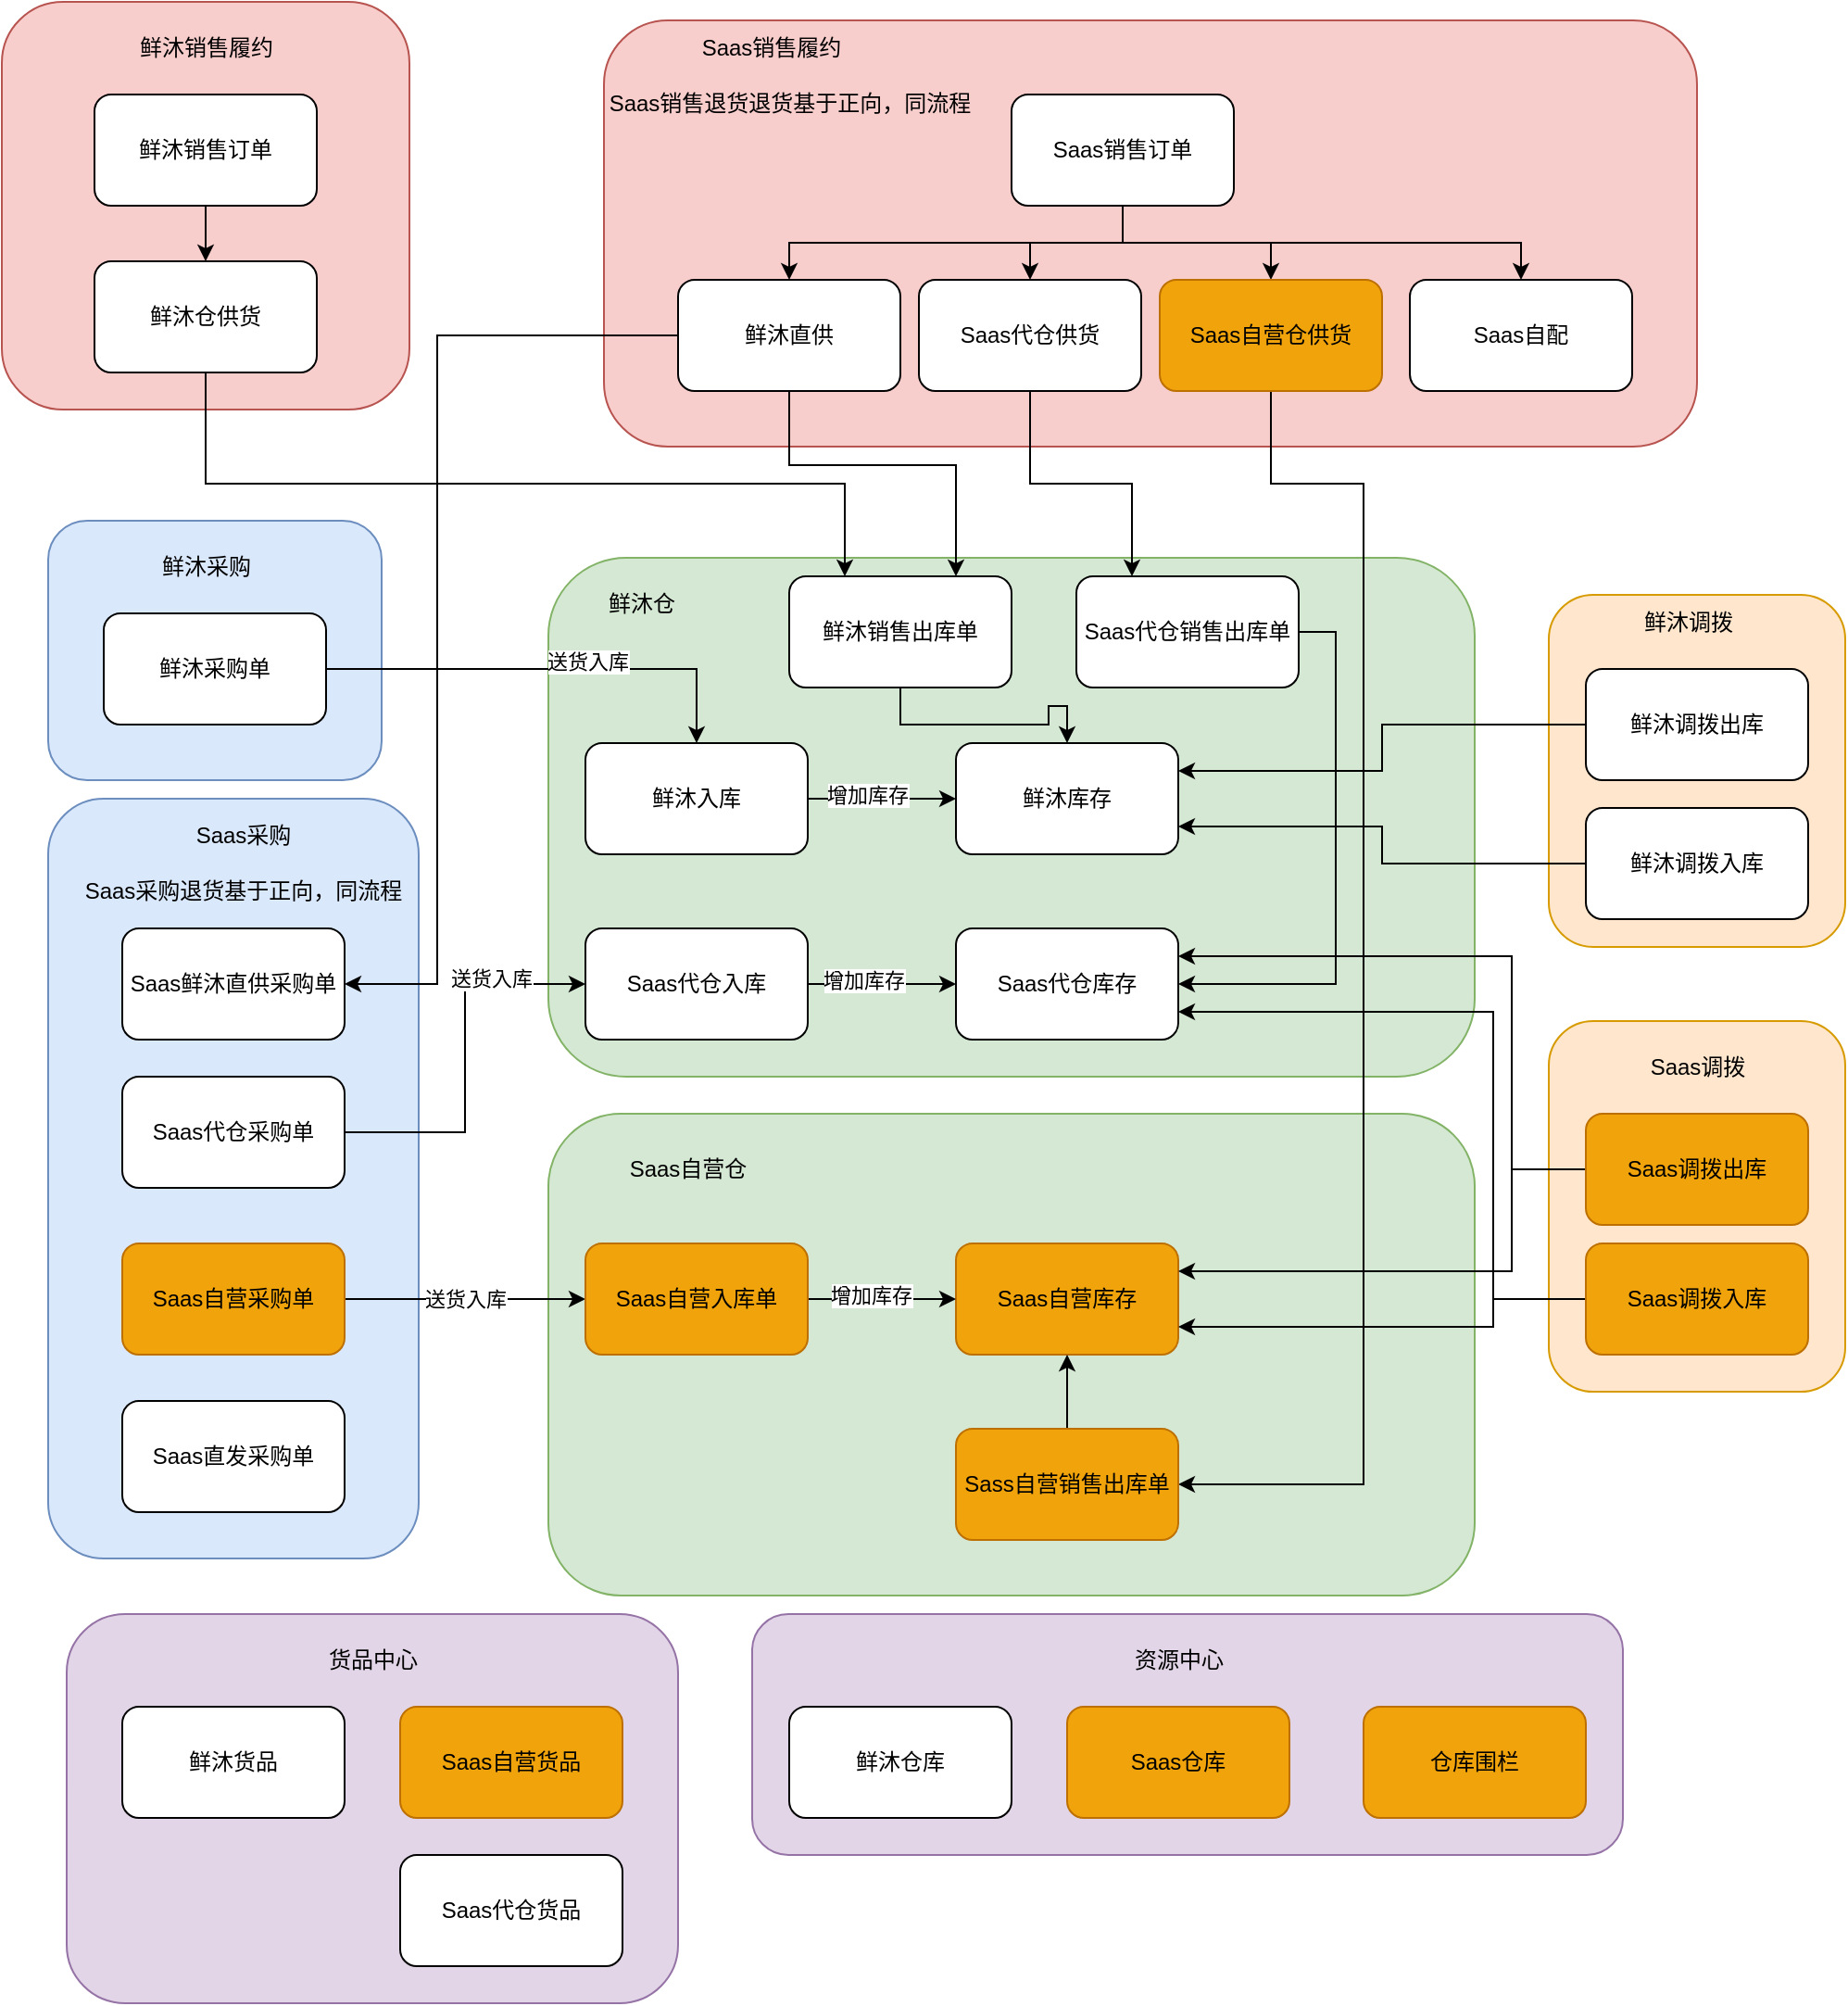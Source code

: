 <mxfile version="21.0.2" type="github">
  <diagram name="第 1 页" id="f-2jJQEc6FKJp3XA3CI6">
    <mxGraphModel dx="1853" dy="1787" grid="1" gridSize="10" guides="1" tooltips="1" connect="1" arrows="1" fold="1" page="1" pageScale="1" pageWidth="827" pageHeight="1169" math="0" shadow="0">
      <root>
        <mxCell id="0" />
        <mxCell id="1" parent="0" />
        <mxCell id="ygLd1LW2gUZxlhopZpIC-87" value="" style="rounded=1;whiteSpace=wrap;html=1;fillStyle=auto;fillColor=#d5e8d4;strokeColor=#82b366;" vertex="1" parent="1">
          <mxGeometry x="120" y="400" width="500" height="260" as="geometry" />
        </mxCell>
        <mxCell id="ygLd1LW2gUZxlhopZpIC-70" value="" style="rounded=1;whiteSpace=wrap;html=1;fillColor=#f8cecc;strokeColor=#b85450;" vertex="1" parent="1">
          <mxGeometry x="150" y="-190" width="590" height="230" as="geometry" />
        </mxCell>
        <mxCell id="ygLd1LW2gUZxlhopZpIC-68" value="" style="rounded=1;whiteSpace=wrap;html=1;fillColor=#f8cecc;strokeColor=#b85450;" vertex="1" parent="1">
          <mxGeometry x="-175" y="-200" width="220" height="220" as="geometry" />
        </mxCell>
        <mxCell id="ygLd1LW2gUZxlhopZpIC-60" value="" style="rounded=1;whiteSpace=wrap;html=1;fillColor=#ffe6cc;strokeColor=#d79b00;" vertex="1" parent="1">
          <mxGeometry x="660" y="350" width="160" height="200" as="geometry" />
        </mxCell>
        <mxCell id="ygLd1LW2gUZxlhopZpIC-58" value="" style="rounded=1;whiteSpace=wrap;html=1;fillColor=#ffe6cc;strokeColor=#d79b00;" vertex="1" parent="1">
          <mxGeometry x="660" y="120" width="160" height="190" as="geometry" />
        </mxCell>
        <mxCell id="ygLd1LW2gUZxlhopZpIC-39" value="" style="rounded=1;whiteSpace=wrap;html=1;fillColor=#e1d5e7;strokeColor=#9673a6;" vertex="1" parent="1">
          <mxGeometry x="230" y="670" width="470" height="130" as="geometry" />
        </mxCell>
        <mxCell id="ygLd1LW2gUZxlhopZpIC-28" value="" style="rounded=1;whiteSpace=wrap;html=1;fillColor=#e1d5e7;strokeColor=#9673a6;" vertex="1" parent="1">
          <mxGeometry x="-140" y="670" width="330" height="210" as="geometry" />
        </mxCell>
        <mxCell id="ygLd1LW2gUZxlhopZpIC-14" value="" style="rounded=1;whiteSpace=wrap;html=1;fillColor=#dae8fc;strokeColor=#6c8ebf;" vertex="1" parent="1">
          <mxGeometry x="-150" y="230" width="200" height="410" as="geometry" />
        </mxCell>
        <mxCell id="ygLd1LW2gUZxlhopZpIC-11" value="" style="rounded=1;whiteSpace=wrap;html=1;fillColor=#dae8fc;strokeColor=#6c8ebf;" vertex="1" parent="1">
          <mxGeometry x="-150" y="80" width="180" height="140" as="geometry" />
        </mxCell>
        <mxCell id="ygLd1LW2gUZxlhopZpIC-4" value="" style="rounded=1;whiteSpace=wrap;html=1;fillStyle=auto;fillColor=#d5e8d4;strokeColor=#82b366;" vertex="1" parent="1">
          <mxGeometry x="120" y="100" width="500" height="280" as="geometry" />
        </mxCell>
        <mxCell id="ygLd1LW2gUZxlhopZpIC-1" value="鲜沐库存" style="rounded=1;whiteSpace=wrap;html=1;" vertex="1" parent="1">
          <mxGeometry x="340" y="200" width="120" height="60" as="geometry" />
        </mxCell>
        <mxCell id="ygLd1LW2gUZxlhopZpIC-2" value="Saas代仓库存" style="rounded=1;whiteSpace=wrap;html=1;" vertex="1" parent="1">
          <mxGeometry x="340" y="300" width="120" height="60" as="geometry" />
        </mxCell>
        <mxCell id="ygLd1LW2gUZxlhopZpIC-3" value="Saas自营库存" style="rounded=1;whiteSpace=wrap;html=1;fillColor=#f0a30a;fontColor=#000000;strokeColor=#BD7000;" vertex="1" parent="1">
          <mxGeometry x="340" y="470" width="120" height="60" as="geometry" />
        </mxCell>
        <mxCell id="ygLd1LW2gUZxlhopZpIC-5" value="鲜沐仓" style="text;html=1;align=center;verticalAlign=middle;resizable=0;points=[];autosize=1;strokeColor=none;fillColor=none;" vertex="1" parent="1">
          <mxGeometry x="140" y="110" width="60" height="30" as="geometry" />
        </mxCell>
        <mxCell id="ygLd1LW2gUZxlhopZpIC-7" value="Saas自营仓" style="text;html=1;align=center;verticalAlign=middle;resizable=0;points=[];autosize=1;strokeColor=none;fillColor=none;" vertex="1" parent="1">
          <mxGeometry x="150" y="415" width="90" height="30" as="geometry" />
        </mxCell>
        <mxCell id="ygLd1LW2gUZxlhopZpIC-16" style="edgeStyle=orthogonalEdgeStyle;rounded=0;orthogonalLoop=1;jettySize=auto;html=1;exitX=1;exitY=0.5;exitDx=0;exitDy=0;" edge="1" parent="1" source="ygLd1LW2gUZxlhopZpIC-8" target="ygLd1LW2gUZxlhopZpIC-17">
          <mxGeometry relative="1" as="geometry">
            <mxPoint x="140" y="230" as="targetPoint" />
          </mxGeometry>
        </mxCell>
        <mxCell id="ygLd1LW2gUZxlhopZpIC-30" value="送货入库" style="edgeLabel;html=1;align=center;verticalAlign=middle;resizable=0;points=[];" vertex="1" connectable="0" parent="ygLd1LW2gUZxlhopZpIC-16">
          <mxGeometry x="0.169" y="4" relative="1" as="geometry">
            <mxPoint as="offset" />
          </mxGeometry>
        </mxCell>
        <mxCell id="ygLd1LW2gUZxlhopZpIC-8" value="鲜沐采购单" style="rounded=1;whiteSpace=wrap;html=1;" vertex="1" parent="1">
          <mxGeometry x="-120" y="130" width="120" height="60" as="geometry" />
        </mxCell>
        <mxCell id="ygLd1LW2gUZxlhopZpIC-19" style="edgeStyle=orthogonalEdgeStyle;rounded=0;orthogonalLoop=1;jettySize=auto;html=1;exitX=1;exitY=0.5;exitDx=0;exitDy=0;entryX=0;entryY=0.5;entryDx=0;entryDy=0;" edge="1" parent="1" source="ygLd1LW2gUZxlhopZpIC-9" target="ygLd1LW2gUZxlhopZpIC-18">
          <mxGeometry relative="1" as="geometry" />
        </mxCell>
        <mxCell id="ygLd1LW2gUZxlhopZpIC-31" value="送货入库" style="edgeLabel;html=1;align=center;verticalAlign=middle;resizable=0;points=[];" vertex="1" connectable="0" parent="ygLd1LW2gUZxlhopZpIC-19">
          <mxGeometry x="0.514" y="3" relative="1" as="geometry">
            <mxPoint as="offset" />
          </mxGeometry>
        </mxCell>
        <mxCell id="ygLd1LW2gUZxlhopZpIC-9" value="Saas代仓采购单" style="rounded=1;whiteSpace=wrap;html=1;" vertex="1" parent="1">
          <mxGeometry x="-110" y="380" width="120" height="60" as="geometry" />
        </mxCell>
        <mxCell id="ygLd1LW2gUZxlhopZpIC-23" value="送货入库" style="edgeStyle=orthogonalEdgeStyle;rounded=0;orthogonalLoop=1;jettySize=auto;html=1;exitX=1;exitY=0.5;exitDx=0;exitDy=0;" edge="1" parent="1" source="ygLd1LW2gUZxlhopZpIC-10" target="ygLd1LW2gUZxlhopZpIC-22">
          <mxGeometry relative="1" as="geometry" />
        </mxCell>
        <mxCell id="ygLd1LW2gUZxlhopZpIC-10" value="Saas自营采购单" style="rounded=1;whiteSpace=wrap;html=1;fillColor=#f0a30a;fontColor=#000000;strokeColor=#BD7000;" vertex="1" parent="1">
          <mxGeometry x="-110" y="470" width="120" height="60" as="geometry" />
        </mxCell>
        <mxCell id="ygLd1LW2gUZxlhopZpIC-12" value="鲜沐采购" style="text;html=1;align=center;verticalAlign=middle;resizable=0;points=[];autosize=1;strokeColor=none;fillColor=none;" vertex="1" parent="1">
          <mxGeometry x="-100" y="90" width="70" height="30" as="geometry" />
        </mxCell>
        <mxCell id="ygLd1LW2gUZxlhopZpIC-15" value="Saas采购" style="text;html=1;align=center;verticalAlign=middle;resizable=0;points=[];autosize=1;strokeColor=none;fillColor=none;" vertex="1" parent="1">
          <mxGeometry x="-80" y="235" width="70" height="30" as="geometry" />
        </mxCell>
        <mxCell id="ygLd1LW2gUZxlhopZpIC-21" style="edgeStyle=orthogonalEdgeStyle;rounded=0;orthogonalLoop=1;jettySize=auto;html=1;exitX=1;exitY=0.5;exitDx=0;exitDy=0;" edge="1" parent="1" source="ygLd1LW2gUZxlhopZpIC-17" target="ygLd1LW2gUZxlhopZpIC-1">
          <mxGeometry relative="1" as="geometry" />
        </mxCell>
        <mxCell id="ygLd1LW2gUZxlhopZpIC-32" value="增加库存" style="edgeLabel;html=1;align=center;verticalAlign=middle;resizable=0;points=[];" vertex="1" connectable="0" parent="ygLd1LW2gUZxlhopZpIC-21">
          <mxGeometry x="-0.215" y="2" relative="1" as="geometry">
            <mxPoint as="offset" />
          </mxGeometry>
        </mxCell>
        <mxCell id="ygLd1LW2gUZxlhopZpIC-17" value="鲜沐入库" style="rounded=1;whiteSpace=wrap;html=1;" vertex="1" parent="1">
          <mxGeometry x="140" y="200" width="120" height="60" as="geometry" />
        </mxCell>
        <mxCell id="ygLd1LW2gUZxlhopZpIC-20" style="edgeStyle=orthogonalEdgeStyle;rounded=0;orthogonalLoop=1;jettySize=auto;html=1;exitX=1;exitY=0.5;exitDx=0;exitDy=0;entryX=0;entryY=0.5;entryDx=0;entryDy=0;" edge="1" parent="1" source="ygLd1LW2gUZxlhopZpIC-18" target="ygLd1LW2gUZxlhopZpIC-2">
          <mxGeometry relative="1" as="geometry" />
        </mxCell>
        <mxCell id="ygLd1LW2gUZxlhopZpIC-33" value="增加库存" style="edgeLabel;html=1;align=center;verticalAlign=middle;resizable=0;points=[];" vertex="1" connectable="0" parent="ygLd1LW2gUZxlhopZpIC-20">
          <mxGeometry x="-0.262" y="2" relative="1" as="geometry">
            <mxPoint as="offset" />
          </mxGeometry>
        </mxCell>
        <mxCell id="ygLd1LW2gUZxlhopZpIC-18" value="Saas代仓入库" style="rounded=1;whiteSpace=wrap;html=1;" vertex="1" parent="1">
          <mxGeometry x="140" y="300" width="120" height="60" as="geometry" />
        </mxCell>
        <mxCell id="ygLd1LW2gUZxlhopZpIC-25" style="edgeStyle=orthogonalEdgeStyle;rounded=0;orthogonalLoop=1;jettySize=auto;html=1;exitX=1;exitY=0.5;exitDx=0;exitDy=0;" edge="1" parent="1" source="ygLd1LW2gUZxlhopZpIC-22" target="ygLd1LW2gUZxlhopZpIC-3">
          <mxGeometry relative="1" as="geometry" />
        </mxCell>
        <mxCell id="ygLd1LW2gUZxlhopZpIC-34" value="增加库存" style="edgeLabel;html=1;align=center;verticalAlign=middle;resizable=0;points=[];" vertex="1" connectable="0" parent="ygLd1LW2gUZxlhopZpIC-25">
          <mxGeometry x="-0.154" y="2" relative="1" as="geometry">
            <mxPoint as="offset" />
          </mxGeometry>
        </mxCell>
        <mxCell id="ygLd1LW2gUZxlhopZpIC-22" value="Saas自营入库单" style="rounded=1;whiteSpace=wrap;html=1;fillColor=#f0a30a;fontColor=#000000;strokeColor=#BD7000;" vertex="1" parent="1">
          <mxGeometry x="140" y="470" width="120" height="60" as="geometry" />
        </mxCell>
        <mxCell id="ygLd1LW2gUZxlhopZpIC-26" value="鲜沐货品" style="rounded=1;whiteSpace=wrap;html=1;" vertex="1" parent="1">
          <mxGeometry x="-110" y="720" width="120" height="60" as="geometry" />
        </mxCell>
        <mxCell id="ygLd1LW2gUZxlhopZpIC-27" value="Saas自营货品" style="rounded=1;whiteSpace=wrap;html=1;fillColor=#f0a30a;fontColor=#000000;strokeColor=#BD7000;" vertex="1" parent="1">
          <mxGeometry x="40" y="720" width="120" height="60" as="geometry" />
        </mxCell>
        <mxCell id="ygLd1LW2gUZxlhopZpIC-29" value="货品中心" style="text;html=1;align=center;verticalAlign=middle;resizable=0;points=[];autosize=1;strokeColor=none;fillColor=none;" vertex="1" parent="1">
          <mxGeometry x="-10" y="680" width="70" height="30" as="geometry" />
        </mxCell>
        <mxCell id="ygLd1LW2gUZxlhopZpIC-37" value="鲜沐仓库" style="rounded=1;whiteSpace=wrap;html=1;" vertex="1" parent="1">
          <mxGeometry x="250" y="720" width="120" height="60" as="geometry" />
        </mxCell>
        <mxCell id="ygLd1LW2gUZxlhopZpIC-38" value="Saas仓库" style="rounded=1;whiteSpace=wrap;html=1;fillColor=#f0a30a;fontColor=#000000;strokeColor=#BD7000;" vertex="1" parent="1">
          <mxGeometry x="400" y="720" width="120" height="60" as="geometry" />
        </mxCell>
        <mxCell id="ygLd1LW2gUZxlhopZpIC-40" value="资源中心" style="text;html=1;align=center;verticalAlign=middle;resizable=0;points=[];autosize=1;strokeColor=none;fillColor=none;" vertex="1" parent="1">
          <mxGeometry x="425" y="680" width="70" height="30" as="geometry" />
        </mxCell>
        <mxCell id="ygLd1LW2gUZxlhopZpIC-41" value="仓库围栏" style="rounded=1;whiteSpace=wrap;html=1;fillColor=#f0a30a;fontColor=#000000;strokeColor=#BD7000;" vertex="1" parent="1">
          <mxGeometry x="560" y="720" width="120" height="60" as="geometry" />
        </mxCell>
        <mxCell id="ygLd1LW2gUZxlhopZpIC-47" style="edgeStyle=orthogonalEdgeStyle;rounded=0;orthogonalLoop=1;jettySize=auto;html=1;exitX=0;exitY=0.5;exitDx=0;exitDy=0;entryX=1;entryY=0.25;entryDx=0;entryDy=0;" edge="1" parent="1" source="ygLd1LW2gUZxlhopZpIC-43" target="ygLd1LW2gUZxlhopZpIC-2">
          <mxGeometry relative="1" as="geometry">
            <Array as="points">
              <mxPoint x="640" y="430" />
              <mxPoint x="640" y="315" />
            </Array>
          </mxGeometry>
        </mxCell>
        <mxCell id="ygLd1LW2gUZxlhopZpIC-49" style="edgeStyle=orthogonalEdgeStyle;rounded=0;orthogonalLoop=1;jettySize=auto;html=1;exitX=0;exitY=0.5;exitDx=0;exitDy=0;entryX=1;entryY=0.25;entryDx=0;entryDy=0;" edge="1" parent="1" source="ygLd1LW2gUZxlhopZpIC-43" target="ygLd1LW2gUZxlhopZpIC-3">
          <mxGeometry relative="1" as="geometry">
            <Array as="points">
              <mxPoint x="640" y="430" />
              <mxPoint x="640" y="485" />
            </Array>
          </mxGeometry>
        </mxCell>
        <mxCell id="ygLd1LW2gUZxlhopZpIC-43" value="Saas调拨出库" style="rounded=1;whiteSpace=wrap;html=1;fillColor=#f0a30a;fontColor=#000000;strokeColor=#BD7000;" vertex="1" parent="1">
          <mxGeometry x="680" y="400" width="120" height="60" as="geometry" />
        </mxCell>
        <mxCell id="ygLd1LW2gUZxlhopZpIC-48" style="edgeStyle=orthogonalEdgeStyle;rounded=0;orthogonalLoop=1;jettySize=auto;html=1;exitX=0;exitY=0.5;exitDx=0;exitDy=0;entryX=1;entryY=0.75;entryDx=0;entryDy=0;" edge="1" parent="1" source="ygLd1LW2gUZxlhopZpIC-44" target="ygLd1LW2gUZxlhopZpIC-3">
          <mxGeometry relative="1" as="geometry">
            <Array as="points">
              <mxPoint x="630" y="500" />
              <mxPoint x="630" y="515" />
            </Array>
          </mxGeometry>
        </mxCell>
        <mxCell id="ygLd1LW2gUZxlhopZpIC-50" style="edgeStyle=orthogonalEdgeStyle;rounded=0;orthogonalLoop=1;jettySize=auto;html=1;exitX=0;exitY=0.5;exitDx=0;exitDy=0;entryX=1;entryY=0.75;entryDx=0;entryDy=0;" edge="1" parent="1" source="ygLd1LW2gUZxlhopZpIC-44" target="ygLd1LW2gUZxlhopZpIC-2">
          <mxGeometry relative="1" as="geometry">
            <Array as="points">
              <mxPoint x="630" y="500" />
              <mxPoint x="630" y="345" />
            </Array>
          </mxGeometry>
        </mxCell>
        <mxCell id="ygLd1LW2gUZxlhopZpIC-44" value="Saas调拨入库" style="rounded=1;whiteSpace=wrap;html=1;fillColor=#f0a30a;fontColor=#000000;strokeColor=#BD7000;" vertex="1" parent="1">
          <mxGeometry x="680" y="470" width="120" height="60" as="geometry" />
        </mxCell>
        <mxCell id="ygLd1LW2gUZxlhopZpIC-56" style="edgeStyle=orthogonalEdgeStyle;rounded=0;orthogonalLoop=1;jettySize=auto;html=1;exitX=0;exitY=0.5;exitDx=0;exitDy=0;entryX=1;entryY=0.25;entryDx=0;entryDy=0;" edge="1" parent="1" source="ygLd1LW2gUZxlhopZpIC-52" target="ygLd1LW2gUZxlhopZpIC-1">
          <mxGeometry relative="1" as="geometry" />
        </mxCell>
        <mxCell id="ygLd1LW2gUZxlhopZpIC-52" value="鲜沐调拨出库" style="rounded=1;whiteSpace=wrap;html=1;" vertex="1" parent="1">
          <mxGeometry x="680" y="160" width="120" height="60" as="geometry" />
        </mxCell>
        <mxCell id="ygLd1LW2gUZxlhopZpIC-57" style="edgeStyle=orthogonalEdgeStyle;rounded=0;orthogonalLoop=1;jettySize=auto;html=1;exitX=0;exitY=0.5;exitDx=0;exitDy=0;entryX=1;entryY=0.75;entryDx=0;entryDy=0;" edge="1" parent="1" source="ygLd1LW2gUZxlhopZpIC-53" target="ygLd1LW2gUZxlhopZpIC-1">
          <mxGeometry relative="1" as="geometry" />
        </mxCell>
        <mxCell id="ygLd1LW2gUZxlhopZpIC-53" value="鲜沐调拨入库" style="rounded=1;whiteSpace=wrap;html=1;" vertex="1" parent="1">
          <mxGeometry x="680" y="235" width="120" height="60" as="geometry" />
        </mxCell>
        <mxCell id="ygLd1LW2gUZxlhopZpIC-59" value="鲜沐调拨" style="text;html=1;align=center;verticalAlign=middle;resizable=0;points=[];autosize=1;strokeColor=none;fillColor=none;" vertex="1" parent="1">
          <mxGeometry x="700" y="120" width="70" height="30" as="geometry" />
        </mxCell>
        <mxCell id="ygLd1LW2gUZxlhopZpIC-61" value="Saas调拨" style="text;html=1;align=center;verticalAlign=middle;resizable=0;points=[];autosize=1;strokeColor=none;fillColor=none;" vertex="1" parent="1">
          <mxGeometry x="705" y="360" width="70" height="30" as="geometry" />
        </mxCell>
        <mxCell id="ygLd1LW2gUZxlhopZpIC-72" style="edgeStyle=orthogonalEdgeStyle;rounded=0;orthogonalLoop=1;jettySize=auto;html=1;exitX=0.5;exitY=1;exitDx=0;exitDy=0;entryX=0.5;entryY=0;entryDx=0;entryDy=0;" edge="1" parent="1" source="ygLd1LW2gUZxlhopZpIC-62" target="ygLd1LW2gUZxlhopZpIC-66">
          <mxGeometry relative="1" as="geometry" />
        </mxCell>
        <mxCell id="ygLd1LW2gUZxlhopZpIC-62" value="鲜沐销售订单" style="rounded=1;whiteSpace=wrap;html=1;" vertex="1" parent="1">
          <mxGeometry x="-125" y="-150" width="120" height="60" as="geometry" />
        </mxCell>
        <mxCell id="ygLd1LW2gUZxlhopZpIC-73" style="edgeStyle=orthogonalEdgeStyle;rounded=0;orthogonalLoop=1;jettySize=auto;html=1;exitX=0.5;exitY=1;exitDx=0;exitDy=0;" edge="1" parent="1" source="ygLd1LW2gUZxlhopZpIC-64" target="ygLd1LW2gUZxlhopZpIC-65">
          <mxGeometry relative="1" as="geometry" />
        </mxCell>
        <mxCell id="ygLd1LW2gUZxlhopZpIC-74" style="edgeStyle=orthogonalEdgeStyle;rounded=0;orthogonalLoop=1;jettySize=auto;html=1;exitX=0.5;exitY=1;exitDx=0;exitDy=0;" edge="1" parent="1" source="ygLd1LW2gUZxlhopZpIC-64" target="ygLd1LW2gUZxlhopZpIC-67">
          <mxGeometry relative="1" as="geometry" />
        </mxCell>
        <mxCell id="ygLd1LW2gUZxlhopZpIC-93" style="edgeStyle=orthogonalEdgeStyle;rounded=0;orthogonalLoop=1;jettySize=auto;html=1;exitX=0.5;exitY=1;exitDx=0;exitDy=0;" edge="1" parent="1" source="ygLd1LW2gUZxlhopZpIC-64" target="ygLd1LW2gUZxlhopZpIC-92">
          <mxGeometry relative="1" as="geometry" />
        </mxCell>
        <mxCell id="ygLd1LW2gUZxlhopZpIC-95" style="edgeStyle=orthogonalEdgeStyle;rounded=0;orthogonalLoop=1;jettySize=auto;html=1;exitX=0.5;exitY=1;exitDx=0;exitDy=0;" edge="1" parent="1" source="ygLd1LW2gUZxlhopZpIC-64" target="ygLd1LW2gUZxlhopZpIC-94">
          <mxGeometry relative="1" as="geometry" />
        </mxCell>
        <mxCell id="ygLd1LW2gUZxlhopZpIC-64" value="Saas销售订单" style="rounded=1;whiteSpace=wrap;html=1;" vertex="1" parent="1">
          <mxGeometry x="370" y="-150" width="120" height="60" as="geometry" />
        </mxCell>
        <mxCell id="ygLd1LW2gUZxlhopZpIC-85" style="edgeStyle=orthogonalEdgeStyle;rounded=0;orthogonalLoop=1;jettySize=auto;html=1;exitX=0.5;exitY=1;exitDx=0;exitDy=0;entryX=0.25;entryY=0;entryDx=0;entryDy=0;" edge="1" parent="1" source="ygLd1LW2gUZxlhopZpIC-65" target="ygLd1LW2gUZxlhopZpIC-80">
          <mxGeometry relative="1" as="geometry" />
        </mxCell>
        <mxCell id="ygLd1LW2gUZxlhopZpIC-65" value="Saas代仓供货" style="rounded=1;whiteSpace=wrap;html=1;" vertex="1" parent="1">
          <mxGeometry x="320" y="-50" width="120" height="60" as="geometry" />
        </mxCell>
        <mxCell id="ygLd1LW2gUZxlhopZpIC-84" style="edgeStyle=orthogonalEdgeStyle;rounded=0;orthogonalLoop=1;jettySize=auto;html=1;exitX=0.5;exitY=1;exitDx=0;exitDy=0;entryX=0.25;entryY=0;entryDx=0;entryDy=0;" edge="1" parent="1" source="ygLd1LW2gUZxlhopZpIC-66" target="ygLd1LW2gUZxlhopZpIC-81">
          <mxGeometry relative="1" as="geometry">
            <Array as="points">
              <mxPoint x="-65" y="60" />
              <mxPoint x="280" y="60" />
            </Array>
          </mxGeometry>
        </mxCell>
        <mxCell id="ygLd1LW2gUZxlhopZpIC-66" value="鲜沐仓供货" style="rounded=1;whiteSpace=wrap;html=1;" vertex="1" parent="1">
          <mxGeometry x="-125" y="-60" width="120" height="60" as="geometry" />
        </mxCell>
        <mxCell id="ygLd1LW2gUZxlhopZpIC-86" style="edgeStyle=orthogonalEdgeStyle;rounded=0;orthogonalLoop=1;jettySize=auto;html=1;exitX=0.5;exitY=1;exitDx=0;exitDy=0;entryX=1;entryY=0.5;entryDx=0;entryDy=0;" edge="1" parent="1" source="ygLd1LW2gUZxlhopZpIC-67" target="ygLd1LW2gUZxlhopZpIC-78">
          <mxGeometry relative="1" as="geometry">
            <Array as="points">
              <mxPoint x="510" y="60" />
              <mxPoint x="560" y="60" />
              <mxPoint x="560" y="600" />
            </Array>
          </mxGeometry>
        </mxCell>
        <mxCell id="ygLd1LW2gUZxlhopZpIC-67" value="Saas自营仓供货" style="rounded=1;whiteSpace=wrap;html=1;fillColor=#f0a30a;fontColor=#000000;strokeColor=#BD7000;" vertex="1" parent="1">
          <mxGeometry x="450" y="-50" width="120" height="60" as="geometry" />
        </mxCell>
        <mxCell id="ygLd1LW2gUZxlhopZpIC-69" value="鲜沐销售履约" style="text;html=1;align=center;verticalAlign=middle;resizable=0;points=[];autosize=1;strokeColor=none;fillColor=none;" vertex="1" parent="1">
          <mxGeometry x="-115" y="-190" width="100" height="30" as="geometry" />
        </mxCell>
        <mxCell id="ygLd1LW2gUZxlhopZpIC-71" value="Saas销售履约" style="text;html=1;align=center;verticalAlign=middle;resizable=0;points=[];autosize=1;strokeColor=none;fillColor=none;" vertex="1" parent="1">
          <mxGeometry x="190" y="-190" width="100" height="30" as="geometry" />
        </mxCell>
        <mxCell id="ygLd1LW2gUZxlhopZpIC-79" style="edgeStyle=orthogonalEdgeStyle;rounded=0;orthogonalLoop=1;jettySize=auto;html=1;exitX=0.5;exitY=0;exitDx=0;exitDy=0;entryX=0.5;entryY=1;entryDx=0;entryDy=0;" edge="1" parent="1" source="ygLd1LW2gUZxlhopZpIC-78" target="ygLd1LW2gUZxlhopZpIC-3">
          <mxGeometry relative="1" as="geometry" />
        </mxCell>
        <mxCell id="ygLd1LW2gUZxlhopZpIC-78" value="Sass自营销售出库单" style="rounded=1;whiteSpace=wrap;html=1;fillColor=#f0a30a;fontColor=#000000;strokeColor=#BD7000;" vertex="1" parent="1">
          <mxGeometry x="340" y="570" width="120" height="60" as="geometry" />
        </mxCell>
        <mxCell id="ygLd1LW2gUZxlhopZpIC-82" style="edgeStyle=orthogonalEdgeStyle;rounded=0;orthogonalLoop=1;jettySize=auto;html=1;exitX=1;exitY=0.5;exitDx=0;exitDy=0;entryX=1;entryY=0.5;entryDx=0;entryDy=0;" edge="1" parent="1" source="ygLd1LW2gUZxlhopZpIC-80" target="ygLd1LW2gUZxlhopZpIC-2">
          <mxGeometry relative="1" as="geometry" />
        </mxCell>
        <mxCell id="ygLd1LW2gUZxlhopZpIC-80" value="Saas代仓销售出库单" style="rounded=1;whiteSpace=wrap;html=1;" vertex="1" parent="1">
          <mxGeometry x="405" y="110" width="120" height="60" as="geometry" />
        </mxCell>
        <mxCell id="ygLd1LW2gUZxlhopZpIC-83" style="edgeStyle=orthogonalEdgeStyle;rounded=0;orthogonalLoop=1;jettySize=auto;html=1;exitX=0.5;exitY=1;exitDx=0;exitDy=0;" edge="1" parent="1" source="ygLd1LW2gUZxlhopZpIC-81" target="ygLd1LW2gUZxlhopZpIC-1">
          <mxGeometry relative="1" as="geometry" />
        </mxCell>
        <mxCell id="ygLd1LW2gUZxlhopZpIC-81" value="鲜沐销售出库单" style="rounded=1;whiteSpace=wrap;html=1;" vertex="1" parent="1">
          <mxGeometry x="250" y="110" width="120" height="60" as="geometry" />
        </mxCell>
        <mxCell id="ygLd1LW2gUZxlhopZpIC-88" value="Saas代仓货品" style="rounded=1;whiteSpace=wrap;html=1;" vertex="1" parent="1">
          <mxGeometry x="40" y="800" width="120" height="60" as="geometry" />
        </mxCell>
        <mxCell id="ygLd1LW2gUZxlhopZpIC-89" value="Saas直发采购单" style="rounded=1;whiteSpace=wrap;html=1;" vertex="1" parent="1">
          <mxGeometry x="-110" y="555" width="120" height="60" as="geometry" />
        </mxCell>
        <mxCell id="ygLd1LW2gUZxlhopZpIC-91" value="Saas鲜沐直供采购单" style="rounded=1;whiteSpace=wrap;html=1;" vertex="1" parent="1">
          <mxGeometry x="-110" y="300" width="120" height="60" as="geometry" />
        </mxCell>
        <mxCell id="ygLd1LW2gUZxlhopZpIC-96" style="edgeStyle=orthogonalEdgeStyle;rounded=0;orthogonalLoop=1;jettySize=auto;html=1;exitX=0.5;exitY=1;exitDx=0;exitDy=0;entryX=0.75;entryY=0;entryDx=0;entryDy=0;" edge="1" parent="1" source="ygLd1LW2gUZxlhopZpIC-92" target="ygLd1LW2gUZxlhopZpIC-81">
          <mxGeometry relative="1" as="geometry">
            <Array as="points">
              <mxPoint x="250" y="50" />
              <mxPoint x="340" y="50" />
            </Array>
          </mxGeometry>
        </mxCell>
        <mxCell id="ygLd1LW2gUZxlhopZpIC-97" style="edgeStyle=orthogonalEdgeStyle;rounded=0;orthogonalLoop=1;jettySize=auto;html=1;exitX=0;exitY=0.5;exitDx=0;exitDy=0;entryX=1;entryY=0.5;entryDx=0;entryDy=0;" edge="1" parent="1" source="ygLd1LW2gUZxlhopZpIC-92" target="ygLd1LW2gUZxlhopZpIC-91">
          <mxGeometry relative="1" as="geometry">
            <Array as="points">
              <mxPoint x="60" y="-20" />
              <mxPoint x="60" y="330" />
            </Array>
          </mxGeometry>
        </mxCell>
        <mxCell id="ygLd1LW2gUZxlhopZpIC-92" value="鲜沐直供" style="rounded=1;whiteSpace=wrap;html=1;" vertex="1" parent="1">
          <mxGeometry x="190" y="-50" width="120" height="60" as="geometry" />
        </mxCell>
        <mxCell id="ygLd1LW2gUZxlhopZpIC-94" value="Saas自配" style="rounded=1;whiteSpace=wrap;html=1;" vertex="1" parent="1">
          <mxGeometry x="585" y="-50" width="120" height="60" as="geometry" />
        </mxCell>
        <mxCell id="ygLd1LW2gUZxlhopZpIC-101" value="Saas采购退货基于正向，同流程" style="text;html=1;align=center;verticalAlign=middle;resizable=0;points=[];autosize=1;strokeColor=none;fillColor=none;" vertex="1" parent="1">
          <mxGeometry x="-140" y="265" width="190" height="30" as="geometry" />
        </mxCell>
        <mxCell id="ygLd1LW2gUZxlhopZpIC-103" value="Saas销售退货退货基于正向，同流程" style="text;html=1;align=center;verticalAlign=middle;resizable=0;points=[];autosize=1;strokeColor=none;fillColor=none;" vertex="1" parent="1">
          <mxGeometry x="140" y="-160" width="220" height="30" as="geometry" />
        </mxCell>
      </root>
    </mxGraphModel>
  </diagram>
</mxfile>
